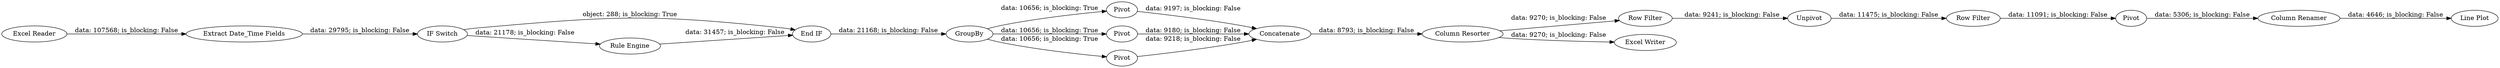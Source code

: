 digraph {
	"2177888159613107778_15" [label="Column Resorter"]
	"7583696483726235002_18" [label=Unpivot]
	"2177888159613107778_1" [label="Excel Reader"]
	"2177888159613107778_11" [label="IF Switch"]
	"7583696483726235002_21" [label="Row Filter"]
	"2177888159613107778_2" [label="Extract Date_Time Fields"]
	"2177888159613107778_6" [label=Pivot]
	"7583696483726235002_16" [label="Row Filter"]
	"2177888159613107778_5" [label=Pivot]
	"2177888159613107778_4" [label=Pivot]
	"2177888159613107778_8" [label=Concatenate]
	"2177888159613107778_9" [label="Excel Writer"]
	"7583696483726235002_26" [label=Pivot]
	"2177888159613107778_12" [label="End IF"]
	"2177888159613107778_20" [label="Line Plot"]
	"2177888159613107778_3" [label=GroupBy]
	"2177888159613107778_7" [label="Rule Engine"]
	"7583696483726235002_27" [label="Column Renamer"]
	"7583696483726235002_27" -> "2177888159613107778_20" [label="data: 4646; is_blocking: False"]
	"2177888159613107778_1" -> "2177888159613107778_2" [label="data: 107568; is_blocking: False"]
	"2177888159613107778_8" -> "2177888159613107778_15" [label="data: 8793; is_blocking: False"]
	"2177888159613107778_3" -> "2177888159613107778_4" [label="data: 10656; is_blocking: True"]
	"7583696483726235002_21" -> "7583696483726235002_26" [label="data: 11091; is_blocking: False"]
	"2177888159613107778_15" -> "7583696483726235002_16" [label="data: 9270; is_blocking: False"]
	"2177888159613107778_3" -> "2177888159613107778_5" [label="data: 10656; is_blocking: True"]
	"2177888159613107778_3" -> "2177888159613107778_6" [label="data: 10656; is_blocking: True"]
	"7583696483726235002_16" -> "7583696483726235002_18" [label="data: 9241; is_blocking: False"]
	"2177888159613107778_15" -> "2177888159613107778_9" [label="data: 9270; is_blocking: False"]
	"2177888159613107778_7" -> "2177888159613107778_12" [label="data: 31457; is_blocking: False"]
	"2177888159613107778_12" -> "2177888159613107778_3" [label="data: 21168; is_blocking: False"]
	"2177888159613107778_4" -> "2177888159613107778_8" [label="data: 9218; is_blocking: False"]
	"7583696483726235002_18" -> "7583696483726235002_21" [label="data: 11475; is_blocking: False"]
	"2177888159613107778_6" -> "2177888159613107778_8" [label="data: 9197; is_blocking: False"]
	"2177888159613107778_2" -> "2177888159613107778_11" [label="data: 29795; is_blocking: False"]
	"2177888159613107778_11" -> "2177888159613107778_12" [label="object: 288; is_blocking: True"]
	"2177888159613107778_11" -> "2177888159613107778_7" [label="data: 21178; is_blocking: False"]
	"7583696483726235002_26" -> "7583696483726235002_27" [label="data: 5306; is_blocking: False"]
	"2177888159613107778_5" -> "2177888159613107778_8" [label="data: 9180; is_blocking: False"]
	rankdir=LR
}
